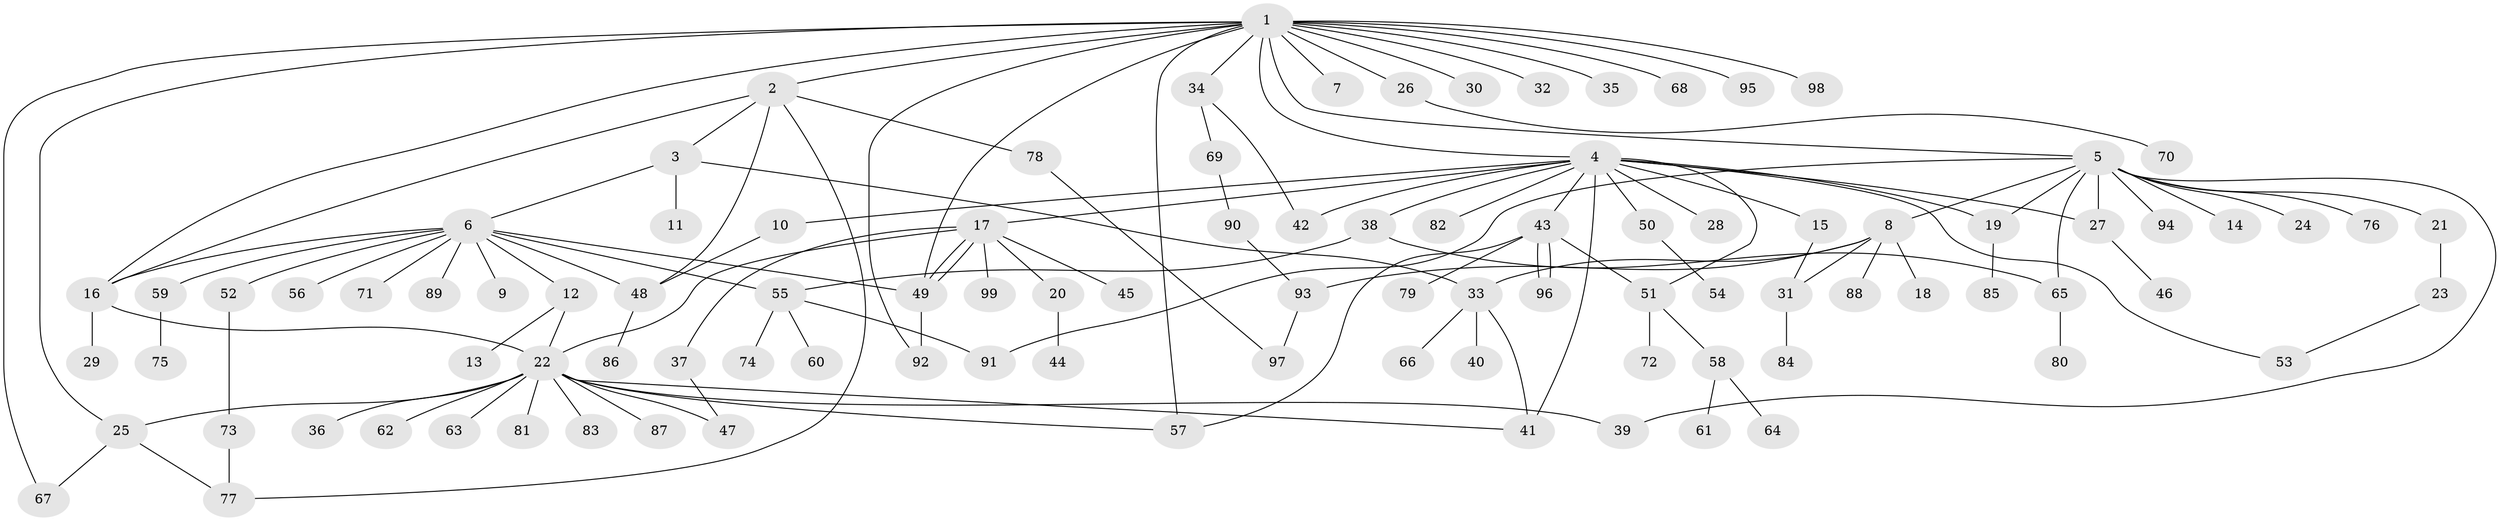 // coarse degree distribution, {16: 0.013513513513513514, 6: 0.013513513513513514, 7: 0.02702702702702703, 15: 0.013513513513513514, 12: 0.013513513513513514, 13: 0.02702702702702703, 1: 0.527027027027027, 5: 0.04054054054054054, 2: 0.1891891891891892, 9: 0.013513513513513514, 3: 0.10810810810810811, 4: 0.013513513513513514}
// Generated by graph-tools (version 1.1) at 2025/23/03/03/25 07:23:51]
// undirected, 99 vertices, 131 edges
graph export_dot {
graph [start="1"]
  node [color=gray90,style=filled];
  1;
  2;
  3;
  4;
  5;
  6;
  7;
  8;
  9;
  10;
  11;
  12;
  13;
  14;
  15;
  16;
  17;
  18;
  19;
  20;
  21;
  22;
  23;
  24;
  25;
  26;
  27;
  28;
  29;
  30;
  31;
  32;
  33;
  34;
  35;
  36;
  37;
  38;
  39;
  40;
  41;
  42;
  43;
  44;
  45;
  46;
  47;
  48;
  49;
  50;
  51;
  52;
  53;
  54;
  55;
  56;
  57;
  58;
  59;
  60;
  61;
  62;
  63;
  64;
  65;
  66;
  67;
  68;
  69;
  70;
  71;
  72;
  73;
  74;
  75;
  76;
  77;
  78;
  79;
  80;
  81;
  82;
  83;
  84;
  85;
  86;
  87;
  88;
  89;
  90;
  91;
  92;
  93;
  94;
  95;
  96;
  97;
  98;
  99;
  1 -- 2;
  1 -- 4;
  1 -- 5;
  1 -- 7;
  1 -- 16;
  1 -- 25;
  1 -- 26;
  1 -- 30;
  1 -- 32;
  1 -- 34;
  1 -- 35;
  1 -- 49;
  1 -- 57;
  1 -- 67;
  1 -- 68;
  1 -- 92;
  1 -- 95;
  1 -- 98;
  2 -- 3;
  2 -- 16;
  2 -- 48;
  2 -- 77;
  2 -- 78;
  3 -- 6;
  3 -- 11;
  3 -- 33;
  4 -- 10;
  4 -- 15;
  4 -- 17;
  4 -- 19;
  4 -- 27;
  4 -- 28;
  4 -- 38;
  4 -- 41;
  4 -- 42;
  4 -- 43;
  4 -- 50;
  4 -- 51;
  4 -- 53;
  4 -- 82;
  5 -- 8;
  5 -- 14;
  5 -- 19;
  5 -- 21;
  5 -- 24;
  5 -- 27;
  5 -- 39;
  5 -- 65;
  5 -- 76;
  5 -- 91;
  5 -- 94;
  6 -- 9;
  6 -- 12;
  6 -- 16;
  6 -- 48;
  6 -- 49;
  6 -- 52;
  6 -- 55;
  6 -- 56;
  6 -- 59;
  6 -- 71;
  6 -- 89;
  8 -- 18;
  8 -- 31;
  8 -- 33;
  8 -- 88;
  8 -- 93;
  10 -- 48;
  12 -- 13;
  12 -- 22;
  15 -- 31;
  16 -- 22;
  16 -- 29;
  17 -- 20;
  17 -- 22;
  17 -- 37;
  17 -- 45;
  17 -- 49;
  17 -- 49;
  17 -- 99;
  19 -- 85;
  20 -- 44;
  21 -- 23;
  22 -- 25;
  22 -- 36;
  22 -- 39;
  22 -- 41;
  22 -- 47;
  22 -- 57;
  22 -- 62;
  22 -- 63;
  22 -- 81;
  22 -- 83;
  22 -- 87;
  23 -- 53;
  25 -- 67;
  25 -- 77;
  26 -- 70;
  27 -- 46;
  31 -- 84;
  33 -- 40;
  33 -- 41;
  33 -- 66;
  34 -- 42;
  34 -- 69;
  37 -- 47;
  38 -- 55;
  38 -- 65;
  43 -- 51;
  43 -- 57;
  43 -- 79;
  43 -- 96;
  43 -- 96;
  48 -- 86;
  49 -- 92;
  50 -- 54;
  51 -- 58;
  51 -- 72;
  52 -- 73;
  55 -- 60;
  55 -- 74;
  55 -- 91;
  58 -- 61;
  58 -- 64;
  59 -- 75;
  65 -- 80;
  69 -- 90;
  73 -- 77;
  78 -- 97;
  90 -- 93;
  93 -- 97;
}
